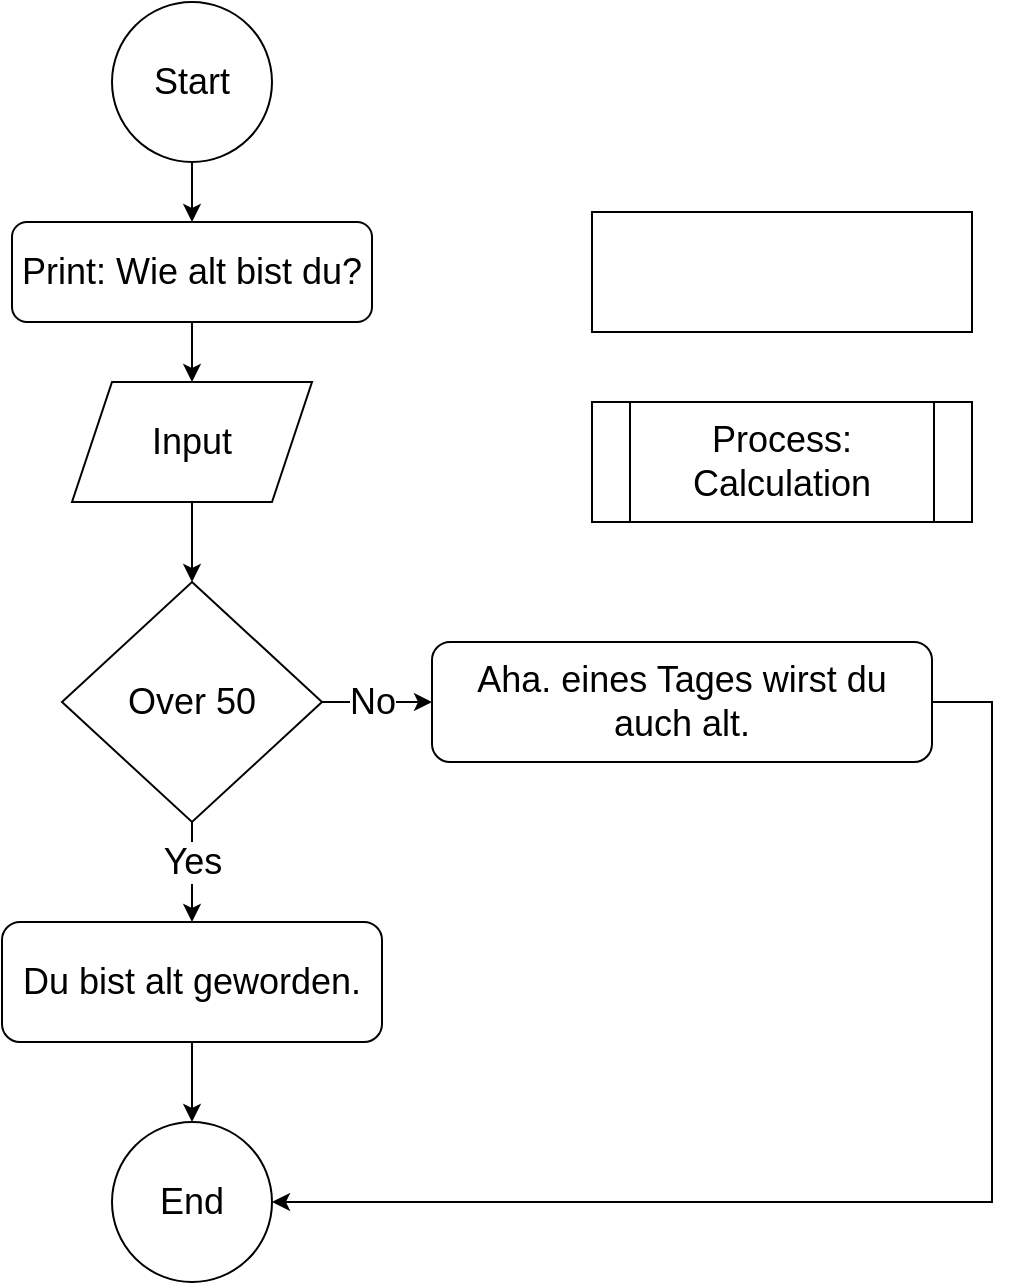 <mxfile version="28.1.2">
  <diagram name="Seite-1" id="kS52gp3soUE9cORDytpj">
    <mxGraphModel dx="692" dy="595" grid="1" gridSize="10" guides="1" tooltips="1" connect="1" arrows="1" fold="1" page="1" pageScale="1" pageWidth="827" pageHeight="1169" math="0" shadow="0">
      <root>
        <mxCell id="0" />
        <mxCell id="1" parent="0" />
        <mxCell id="ww1EtHsn1C0MawB3Ha7A-7" style="edgeStyle=orthogonalEdgeStyle;rounded=0;orthogonalLoop=1;jettySize=auto;html=1;" parent="1" source="ww1EtHsn1C0MawB3Ha7A-2" target="ww1EtHsn1C0MawB3Ha7A-5" edge="1">
          <mxGeometry relative="1" as="geometry" />
        </mxCell>
        <mxCell id="ww1EtHsn1C0MawB3Ha7A-2" value="&lt;font style=&quot;font-size: 18px;&quot;&gt;Start&lt;/font&gt;" style="ellipse;whiteSpace=wrap;html=1;aspect=fixed;" parent="1" vertex="1">
          <mxGeometry x="160" y="30" width="80" height="80" as="geometry" />
        </mxCell>
        <mxCell id="ww1EtHsn1C0MawB3Ha7A-3" value="&lt;font style=&quot;font-size: 18px;&quot;&gt;End&lt;/font&gt;" style="ellipse;whiteSpace=wrap;html=1;aspect=fixed;" parent="1" vertex="1">
          <mxGeometry x="160" y="590" width="80" height="80" as="geometry" />
        </mxCell>
        <mxCell id="ww1EtHsn1C0MawB3Ha7A-11" value="" style="edgeStyle=orthogonalEdgeStyle;rounded=0;orthogonalLoop=1;jettySize=auto;html=1;" parent="1" source="ww1EtHsn1C0MawB3Ha7A-4" target="ww1EtHsn1C0MawB3Ha7A-9" edge="1">
          <mxGeometry relative="1" as="geometry" />
        </mxCell>
        <mxCell id="ww1EtHsn1C0MawB3Ha7A-4" value="&lt;font style=&quot;font-size: 18px;&quot;&gt;Input&lt;/font&gt;" style="shape=parallelogram;perimeter=parallelogramPerimeter;whiteSpace=wrap;html=1;fixedSize=1;" parent="1" vertex="1">
          <mxGeometry x="140" y="220" width="120" height="60" as="geometry" />
        </mxCell>
        <mxCell id="ww1EtHsn1C0MawB3Ha7A-8" style="edgeStyle=orthogonalEdgeStyle;rounded=0;orthogonalLoop=1;jettySize=auto;html=1;entryX=0.5;entryY=0;entryDx=0;entryDy=0;" parent="1" source="ww1EtHsn1C0MawB3Ha7A-5" target="ww1EtHsn1C0MawB3Ha7A-4" edge="1">
          <mxGeometry relative="1" as="geometry" />
        </mxCell>
        <mxCell id="ww1EtHsn1C0MawB3Ha7A-5" value="&lt;font style=&quot;font-size: 18px;&quot;&gt;Print: Wie alt bist du?&lt;/font&gt;" style="rounded=1;whiteSpace=wrap;html=1;" parent="1" vertex="1">
          <mxGeometry x="110" y="140" width="180" height="50" as="geometry" />
        </mxCell>
        <mxCell id="ww1EtHsn1C0MawB3Ha7A-6" value="" style="rounded=0;whiteSpace=wrap;html=1;" parent="1" vertex="1">
          <mxGeometry x="400" y="135" width="190" height="60" as="geometry" />
        </mxCell>
        <mxCell id="ww1EtHsn1C0MawB3Ha7A-13" value="" style="edgeStyle=orthogonalEdgeStyle;rounded=0;orthogonalLoop=1;jettySize=auto;html=1;" parent="1" source="ww1EtHsn1C0MawB3Ha7A-9" target="ww1EtHsn1C0MawB3Ha7A-10" edge="1">
          <mxGeometry relative="1" as="geometry" />
        </mxCell>
        <mxCell id="ww1EtHsn1C0MawB3Ha7A-17" value="&lt;font style=&quot;font-size: 18px;&quot;&gt;Yes&lt;/font&gt;" style="edgeLabel;html=1;align=center;verticalAlign=middle;resizable=0;points=[];" parent="ww1EtHsn1C0MawB3Ha7A-13" vertex="1" connectable="0">
          <mxGeometry x="-0.114" y="3" relative="1" as="geometry">
            <mxPoint x="-3" y="-2" as="offset" />
          </mxGeometry>
        </mxCell>
        <mxCell id="ww1EtHsn1C0MawB3Ha7A-16" value="" style="edgeStyle=orthogonalEdgeStyle;rounded=0;orthogonalLoop=1;jettySize=auto;html=1;" parent="1" source="ww1EtHsn1C0MawB3Ha7A-9" target="ww1EtHsn1C0MawB3Ha7A-15" edge="1">
          <mxGeometry relative="1" as="geometry" />
        </mxCell>
        <mxCell id="ww1EtHsn1C0MawB3Ha7A-18" value="&lt;font style=&quot;font-size: 18px;&quot;&gt;No&lt;/font&gt;" style="edgeLabel;html=1;align=center;verticalAlign=middle;resizable=0;points=[];" parent="ww1EtHsn1C0MawB3Ha7A-16" vertex="1" connectable="0">
          <mxGeometry x="-0.032" relative="1" as="geometry">
            <mxPoint x="-2" as="offset" />
          </mxGeometry>
        </mxCell>
        <mxCell id="ww1EtHsn1C0MawB3Ha7A-9" value="&lt;div&gt;&lt;font style=&quot;font-size: 18px;&quot;&gt;Over 50&lt;/font&gt;&lt;/div&gt;" style="rhombus;whiteSpace=wrap;html=1;" parent="1" vertex="1">
          <mxGeometry x="135" y="320" width="130" height="120" as="geometry" />
        </mxCell>
        <mxCell id="ww1EtHsn1C0MawB3Ha7A-14" value="" style="edgeStyle=orthogonalEdgeStyle;rounded=0;orthogonalLoop=1;jettySize=auto;html=1;" parent="1" source="ww1EtHsn1C0MawB3Ha7A-10" target="ww1EtHsn1C0MawB3Ha7A-3" edge="1">
          <mxGeometry relative="1" as="geometry" />
        </mxCell>
        <mxCell id="ww1EtHsn1C0MawB3Ha7A-10" value="&lt;font style=&quot;font-size: 18px;&quot;&gt;Du bist alt geworden.&lt;/font&gt;" style="rounded=1;whiteSpace=wrap;html=1;" parent="1" vertex="1">
          <mxGeometry x="105" y="490" width="190" height="60" as="geometry" />
        </mxCell>
        <mxCell id="ww1EtHsn1C0MawB3Ha7A-21" style="edgeStyle=orthogonalEdgeStyle;rounded=0;orthogonalLoop=1;jettySize=auto;html=1;entryX=1;entryY=0.5;entryDx=0;entryDy=0;" parent="1" source="ww1EtHsn1C0MawB3Ha7A-15" target="ww1EtHsn1C0MawB3Ha7A-3" edge="1">
          <mxGeometry relative="1" as="geometry">
            <Array as="points">
              <mxPoint x="600" y="380" />
              <mxPoint x="600" y="630" />
            </Array>
          </mxGeometry>
        </mxCell>
        <mxCell id="ww1EtHsn1C0MawB3Ha7A-15" value="&lt;font style=&quot;font-size: 18px;&quot;&gt;Aha. eines Tages wirst du auch alt.&lt;/font&gt;" style="rounded=1;whiteSpace=wrap;html=1;" parent="1" vertex="1">
          <mxGeometry x="320" y="350" width="250" height="60" as="geometry" />
        </mxCell>
        <mxCell id="IRfMcRAw-xgPBOUleVrZ-1" value="&lt;span style=&quot;font-size: 18px;&quot;&gt;Process: Calculation&lt;/span&gt;" style="shape=process;whiteSpace=wrap;html=1;backgroundOutline=1;" vertex="1" parent="1">
          <mxGeometry x="400" y="230" width="190" height="60" as="geometry" />
        </mxCell>
      </root>
    </mxGraphModel>
  </diagram>
</mxfile>
